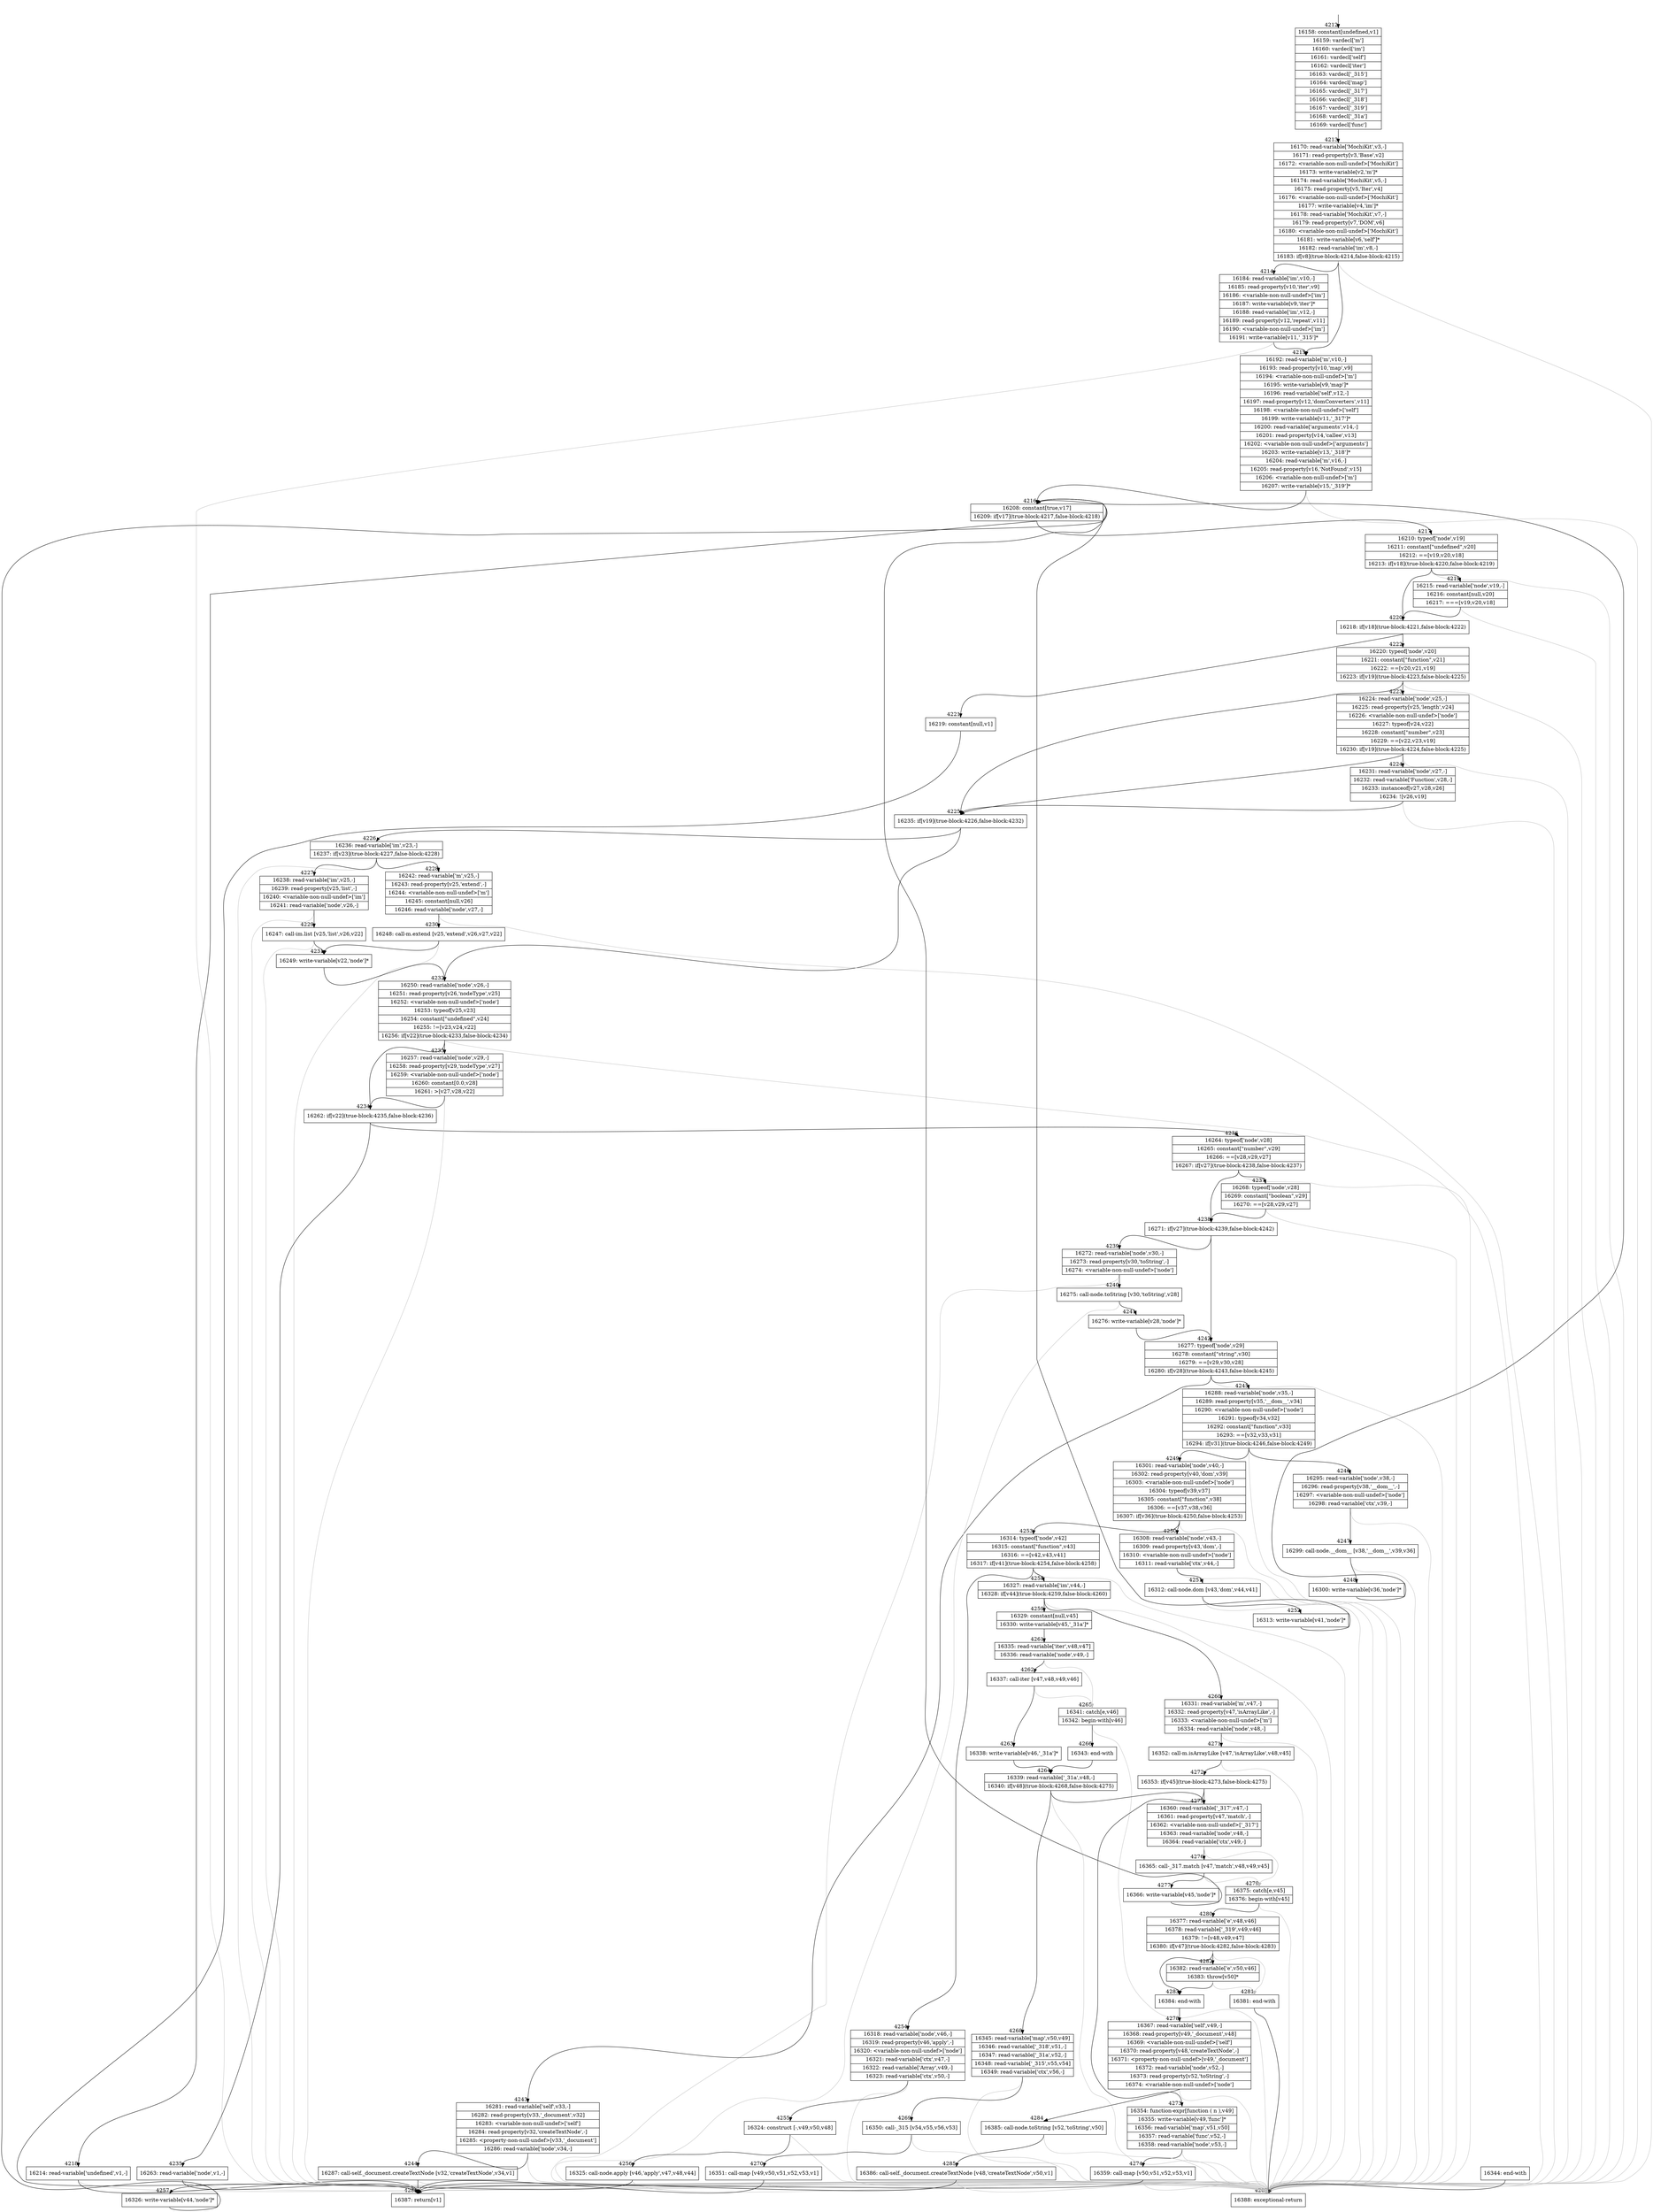 digraph {
rankdir="TD"
BB_entry320[shape=none,label=""];
BB_entry320 -> BB4212 [tailport=s, headport=n, headlabel="    4212"]
BB4212 [shape=record label="{16158: constant[undefined,v1]|16159: vardecl['m']|16160: vardecl['im']|16161: vardecl['self']|16162: vardecl['iter']|16163: vardecl['_315']|16164: vardecl['map']|16165: vardecl['_317']|16166: vardecl['_318']|16167: vardecl['_319']|16168: vardecl['_31a']|16169: vardecl['func']}" ] 
BB4212 -> BB4213 [tailport=s, headport=n, headlabel="      4213"]
BB4213 [shape=record label="{16170: read-variable['MochiKit',v3,-]|16171: read-property[v3,'Base',v2]|16172: \<variable-non-null-undef\>['MochiKit']|16173: write-variable[v2,'m']*|16174: read-variable['MochiKit',v5,-]|16175: read-property[v5,'Iter',v4]|16176: \<variable-non-null-undef\>['MochiKit']|16177: write-variable[v4,'im']*|16178: read-variable['MochiKit',v7,-]|16179: read-property[v7,'DOM',v6]|16180: \<variable-non-null-undef\>['MochiKit']|16181: write-variable[v6,'self']*|16182: read-variable['im',v8,-]|16183: if[v8](true-block:4214,false-block:4215)}" ] 
BB4213 -> BB4214 [tailport=s, headport=n, headlabel="      4214"]
BB4213 -> BB4215 [tailport=s, headport=n, headlabel="      4215"]
BB4213 -> BB4287 [tailport=s, headport=n, color=gray, headlabel="      4287"]
BB4214 [shape=record label="{16184: read-variable['im',v10,-]|16185: read-property[v10,'iter',v9]|16186: \<variable-non-null-undef\>['im']|16187: write-variable[v9,'iter']*|16188: read-variable['im',v12,-]|16189: read-property[v12,'repeat',v11]|16190: \<variable-non-null-undef\>['im']|16191: write-variable[v11,'_315']*}" ] 
BB4214 -> BB4215 [tailport=s, headport=n]
BB4214 -> BB4287 [tailport=s, headport=n, color=gray]
BB4215 [shape=record label="{16192: read-variable['m',v10,-]|16193: read-property[v10,'map',v9]|16194: \<variable-non-null-undef\>['m']|16195: write-variable[v9,'map']*|16196: read-variable['self',v12,-]|16197: read-property[v12,'domConverters',v11]|16198: \<variable-non-null-undef\>['self']|16199: write-variable[v11,'_317']*|16200: read-variable['arguments',v14,-]|16201: read-property[v14,'callee',v13]|16202: \<variable-non-null-undef\>['arguments']|16203: write-variable[v13,'_318']*|16204: read-variable['m',v16,-]|16205: read-property[v16,'NotFound',v15]|16206: \<variable-non-null-undef\>['m']|16207: write-variable[v15,'_319']*}" ] 
BB4215 -> BB4216 [tailport=s, headport=n, headlabel="      4216"]
BB4215 -> BB4287 [tailport=s, headport=n, color=gray]
BB4216 [shape=record label="{16208: constant[true,v17]|16209: if[v17](true-block:4217,false-block:4218)}" ] 
BB4216 -> BB4217 [tailport=s, headport=n, headlabel="      4217"]
BB4216 -> BB4218 [tailport=s, headport=n, headlabel="      4218"]
BB4217 [shape=record label="{16210: typeof['node',v19]|16211: constant[\"undefined\",v20]|16212: ==[v19,v20,v18]|16213: if[v18](true-block:4220,false-block:4219)}" ] 
BB4217 -> BB4220 [tailport=s, headport=n, headlabel="      4220"]
BB4217 -> BB4219 [tailport=s, headport=n, headlabel="      4219"]
BB4217 -> BB4287 [tailport=s, headport=n, color=gray]
BB4218 [shape=record label="{16214: read-variable['undefined',v1,-]}" ] 
BB4218 -> BB4286 [tailport=s, headport=n, headlabel="      4286"]
BB4218 -> BB4287 [tailport=s, headport=n, color=gray]
BB4219 [shape=record label="{16215: read-variable['node',v19,-]|16216: constant[null,v20]|16217: ===[v19,v20,v18]}" ] 
BB4219 -> BB4220 [tailport=s, headport=n]
BB4219 -> BB4287 [tailport=s, headport=n, color=gray]
BB4220 [shape=record label="{16218: if[v18](true-block:4221,false-block:4222)}" ] 
BB4220 -> BB4221 [tailport=s, headport=n, headlabel="      4221"]
BB4220 -> BB4222 [tailport=s, headport=n, headlabel="      4222"]
BB4221 [shape=record label="{16219: constant[null,v1]}" ] 
BB4221 -> BB4286 [tailport=s, headport=n]
BB4222 [shape=record label="{16220: typeof['node',v20]|16221: constant[\"function\",v21]|16222: ==[v20,v21,v19]|16223: if[v19](true-block:4223,false-block:4225)}" ] 
BB4222 -> BB4225 [tailport=s, headport=n, headlabel="      4225"]
BB4222 -> BB4223 [tailport=s, headport=n, headlabel="      4223"]
BB4222 -> BB4287 [tailport=s, headport=n, color=gray]
BB4223 [shape=record label="{16224: read-variable['node',v25,-]|16225: read-property[v25,'length',v24]|16226: \<variable-non-null-undef\>['node']|16227: typeof[v24,v22]|16228: constant[\"number\",v23]|16229: ==[v22,v23,v19]|16230: if[v19](true-block:4224,false-block:4225)}" ] 
BB4223 -> BB4225 [tailport=s, headport=n]
BB4223 -> BB4224 [tailport=s, headport=n, headlabel="      4224"]
BB4223 -> BB4287 [tailport=s, headport=n, color=gray]
BB4224 [shape=record label="{16231: read-variable['node',v27,-]|16232: read-variable['Function',v28,-]|16233: instanceof[v27,v28,v26]|16234: ![v26,v19]}" ] 
BB4224 -> BB4225 [tailport=s, headport=n]
BB4224 -> BB4287 [tailport=s, headport=n, color=gray]
BB4225 [shape=record label="{16235: if[v19](true-block:4226,false-block:4232)}" ] 
BB4225 -> BB4226 [tailport=s, headport=n, headlabel="      4226"]
BB4225 -> BB4232 [tailport=s, headport=n, headlabel="      4232"]
BB4226 [shape=record label="{16236: read-variable['im',v23,-]|16237: if[v23](true-block:4227,false-block:4228)}" ] 
BB4226 -> BB4227 [tailport=s, headport=n, headlabel="      4227"]
BB4226 -> BB4228 [tailport=s, headport=n, headlabel="      4228"]
BB4226 -> BB4287 [tailport=s, headport=n, color=gray]
BB4227 [shape=record label="{16238: read-variable['im',v25,-]|16239: read-property[v25,'list',-]|16240: \<variable-non-null-undef\>['im']|16241: read-variable['node',v26,-]}" ] 
BB4227 -> BB4229 [tailport=s, headport=n, headlabel="      4229"]
BB4227 -> BB4287 [tailport=s, headport=n, color=gray]
BB4228 [shape=record label="{16242: read-variable['m',v25,-]|16243: read-property[v25,'extend',-]|16244: \<variable-non-null-undef\>['m']|16245: constant[null,v26]|16246: read-variable['node',v27,-]}" ] 
BB4228 -> BB4230 [tailport=s, headport=n, headlabel="      4230"]
BB4228 -> BB4287 [tailport=s, headport=n, color=gray]
BB4229 [shape=record label="{16247: call-im.list [v25,'list',v26,v22]}" ] 
BB4229 -> BB4231 [tailport=s, headport=n, headlabel="      4231"]
BB4229 -> BB4287 [tailport=s, headport=n, color=gray]
BB4230 [shape=record label="{16248: call-m.extend [v25,'extend',v26,v27,v22]}" ] 
BB4230 -> BB4231 [tailport=s, headport=n]
BB4230 -> BB4287 [tailport=s, headport=n, color=gray]
BB4231 [shape=record label="{16249: write-variable[v22,'node']*}" ] 
BB4231 -> BB4232 [tailport=s, headport=n]
BB4232 [shape=record label="{16250: read-variable['node',v26,-]|16251: read-property[v26,'nodeType',v25]|16252: \<variable-non-null-undef\>['node']|16253: typeof[v25,v23]|16254: constant[\"undefined\",v24]|16255: !=[v23,v24,v22]|16256: if[v22](true-block:4233,false-block:4234)}" ] 
BB4232 -> BB4234 [tailport=s, headport=n, headlabel="      4234"]
BB4232 -> BB4233 [tailport=s, headport=n, headlabel="      4233"]
BB4232 -> BB4287 [tailport=s, headport=n, color=gray]
BB4233 [shape=record label="{16257: read-variable['node',v29,-]|16258: read-property[v29,'nodeType',v27]|16259: \<variable-non-null-undef\>['node']|16260: constant[0.0,v28]|16261: \>[v27,v28,v22]}" ] 
BB4233 -> BB4234 [tailport=s, headport=n]
BB4233 -> BB4287 [tailport=s, headport=n, color=gray]
BB4234 [shape=record label="{16262: if[v22](true-block:4235,false-block:4236)}" ] 
BB4234 -> BB4235 [tailport=s, headport=n, headlabel="      4235"]
BB4234 -> BB4236 [tailport=s, headport=n, headlabel="      4236"]
BB4235 [shape=record label="{16263: read-variable['node',v1,-]}" ] 
BB4235 -> BB4286 [tailport=s, headport=n]
BB4235 -> BB4287 [tailport=s, headport=n, color=gray]
BB4236 [shape=record label="{16264: typeof['node',v28]|16265: constant[\"number\",v29]|16266: ==[v28,v29,v27]|16267: if[v27](true-block:4238,false-block:4237)}" ] 
BB4236 -> BB4238 [tailport=s, headport=n, headlabel="      4238"]
BB4236 -> BB4237 [tailport=s, headport=n, headlabel="      4237"]
BB4236 -> BB4287 [tailport=s, headport=n, color=gray]
BB4237 [shape=record label="{16268: typeof['node',v28]|16269: constant[\"boolean\",v29]|16270: ==[v28,v29,v27]}" ] 
BB4237 -> BB4238 [tailport=s, headport=n]
BB4237 -> BB4287 [tailport=s, headport=n, color=gray]
BB4238 [shape=record label="{16271: if[v27](true-block:4239,false-block:4242)}" ] 
BB4238 -> BB4239 [tailport=s, headport=n, headlabel="      4239"]
BB4238 -> BB4242 [tailport=s, headport=n, headlabel="      4242"]
BB4239 [shape=record label="{16272: read-variable['node',v30,-]|16273: read-property[v30,'toString',-]|16274: \<variable-non-null-undef\>['node']}" ] 
BB4239 -> BB4240 [tailport=s, headport=n, headlabel="      4240"]
BB4239 -> BB4287 [tailport=s, headport=n, color=gray]
BB4240 [shape=record label="{16275: call-node.toString [v30,'toString',v28]}" ] 
BB4240 -> BB4241 [tailport=s, headport=n, headlabel="      4241"]
BB4240 -> BB4287 [tailport=s, headport=n, color=gray]
BB4241 [shape=record label="{16276: write-variable[v28,'node']*}" ] 
BB4241 -> BB4242 [tailport=s, headport=n]
BB4242 [shape=record label="{16277: typeof['node',v29]|16278: constant[\"string\",v30]|16279: ==[v29,v30,v28]|16280: if[v28](true-block:4243,false-block:4245)}" ] 
BB4242 -> BB4243 [tailport=s, headport=n, headlabel="      4243"]
BB4242 -> BB4245 [tailport=s, headport=n, headlabel="      4245"]
BB4242 -> BB4287 [tailport=s, headport=n, color=gray]
BB4243 [shape=record label="{16281: read-variable['self',v33,-]|16282: read-property[v33,'_document',v32]|16283: \<variable-non-null-undef\>['self']|16284: read-property[v32,'createTextNode',-]|16285: \<property-non-null-undef\>[v33,'_document']|16286: read-variable['node',v34,-]}" ] 
BB4243 -> BB4244 [tailport=s, headport=n, headlabel="      4244"]
BB4243 -> BB4287 [tailport=s, headport=n, color=gray]
BB4244 [shape=record label="{16287: call-self._document.createTextNode [v32,'createTextNode',v34,v1]}" ] 
BB4244 -> BB4286 [tailport=s, headport=n]
BB4244 -> BB4287 [tailport=s, headport=n, color=gray]
BB4245 [shape=record label="{16288: read-variable['node',v35,-]|16289: read-property[v35,'__dom__',v34]|16290: \<variable-non-null-undef\>['node']|16291: typeof[v34,v32]|16292: constant[\"function\",v33]|16293: ==[v32,v33,v31]|16294: if[v31](true-block:4246,false-block:4249)}" ] 
BB4245 -> BB4246 [tailport=s, headport=n, headlabel="      4246"]
BB4245 -> BB4249 [tailport=s, headport=n, headlabel="      4249"]
BB4245 -> BB4287 [tailport=s, headport=n, color=gray]
BB4246 [shape=record label="{16295: read-variable['node',v38,-]|16296: read-property[v38,'__dom__',-]|16297: \<variable-non-null-undef\>['node']|16298: read-variable['ctx',v39,-]}" ] 
BB4246 -> BB4247 [tailport=s, headport=n, headlabel="      4247"]
BB4246 -> BB4287 [tailport=s, headport=n, color=gray]
BB4247 [shape=record label="{16299: call-node.__dom__ [v38,'__dom__',v39,v36]}" ] 
BB4247 -> BB4248 [tailport=s, headport=n, headlabel="      4248"]
BB4247 -> BB4287 [tailport=s, headport=n, color=gray]
BB4248 [shape=record label="{16300: write-variable[v36,'node']*}" ] 
BB4248 -> BB4216 [tailport=s, headport=n]
BB4249 [shape=record label="{16301: read-variable['node',v40,-]|16302: read-property[v40,'dom',v39]|16303: \<variable-non-null-undef\>['node']|16304: typeof[v39,v37]|16305: constant[\"function\",v38]|16306: ==[v37,v38,v36]|16307: if[v36](true-block:4250,false-block:4253)}" ] 
BB4249 -> BB4250 [tailport=s, headport=n, headlabel="      4250"]
BB4249 -> BB4253 [tailport=s, headport=n, headlabel="      4253"]
BB4249 -> BB4287 [tailport=s, headport=n, color=gray]
BB4250 [shape=record label="{16308: read-variable['node',v43,-]|16309: read-property[v43,'dom',-]|16310: \<variable-non-null-undef\>['node']|16311: read-variable['ctx',v44,-]}" ] 
BB4250 -> BB4251 [tailport=s, headport=n, headlabel="      4251"]
BB4250 -> BB4287 [tailport=s, headport=n, color=gray]
BB4251 [shape=record label="{16312: call-node.dom [v43,'dom',v44,v41]}" ] 
BB4251 -> BB4252 [tailport=s, headport=n, headlabel="      4252"]
BB4251 -> BB4287 [tailport=s, headport=n, color=gray]
BB4252 [shape=record label="{16313: write-variable[v41,'node']*}" ] 
BB4252 -> BB4216 [tailport=s, headport=n]
BB4253 [shape=record label="{16314: typeof['node',v42]|16315: constant[\"function\",v43]|16316: ==[v42,v43,v41]|16317: if[v41](true-block:4254,false-block:4258)}" ] 
BB4253 -> BB4254 [tailport=s, headport=n, headlabel="      4254"]
BB4253 -> BB4258 [tailport=s, headport=n, headlabel="      4258"]
BB4253 -> BB4287 [tailport=s, headport=n, color=gray]
BB4254 [shape=record label="{16318: read-variable['node',v46,-]|16319: read-property[v46,'apply',-]|16320: \<variable-non-null-undef\>['node']|16321: read-variable['ctx',v47,-]|16322: read-variable['Array',v49,-]|16323: read-variable['ctx',v50,-]}" ] 
BB4254 -> BB4255 [tailport=s, headport=n, headlabel="      4255"]
BB4254 -> BB4287 [tailport=s, headport=n, color=gray]
BB4255 [shape=record label="{16324: construct [-,v49,v50,v48]}" ] 
BB4255 -> BB4256 [tailport=s, headport=n, headlabel="      4256"]
BB4255 -> BB4287 [tailport=s, headport=n, color=gray]
BB4256 [shape=record label="{16325: call-node.apply [v46,'apply',v47,v48,v44]}" ] 
BB4256 -> BB4257 [tailport=s, headport=n, headlabel="      4257"]
BB4256 -> BB4287 [tailport=s, headport=n, color=gray]
BB4257 [shape=record label="{16326: write-variable[v44,'node']*}" ] 
BB4257 -> BB4216 [tailport=s, headport=n]
BB4258 [shape=record label="{16327: read-variable['im',v44,-]|16328: if[v44](true-block:4259,false-block:4260)}" ] 
BB4258 -> BB4259 [tailport=s, headport=n, headlabel="      4259"]
BB4258 -> BB4260 [tailport=s, headport=n, headlabel="      4260"]
BB4258 -> BB4287 [tailport=s, headport=n, color=gray]
BB4259 [shape=record label="{16329: constant[null,v45]|16330: write-variable[v45,'_31a']*}" ] 
BB4259 -> BB4261 [tailport=s, headport=n, headlabel="      4261"]
BB4260 [shape=record label="{16331: read-variable['m',v47,-]|16332: read-property[v47,'isArrayLike',-]|16333: \<variable-non-null-undef\>['m']|16334: read-variable['node',v48,-]}" ] 
BB4260 -> BB4271 [tailport=s, headport=n, headlabel="      4271"]
BB4260 -> BB4287 [tailport=s, headport=n, color=gray]
BB4261 [shape=record label="{16335: read-variable['iter',v48,v47]|16336: read-variable['node',v49,-]}" ] 
BB4261 -> BB4262 [tailport=s, headport=n, headlabel="      4262"]
BB4261 -> BB4265 [tailport=s, headport=n, color=gray, headlabel="      4265"]
BB4262 [shape=record label="{16337: call-iter [v47,v48,v49,v46]}" ] 
BB4262 -> BB4263 [tailport=s, headport=n, headlabel="      4263"]
BB4262 -> BB4265 [tailport=s, headport=n, color=gray]
BB4263 [shape=record label="{16338: write-variable[v46,'_31a']*}" ] 
BB4263 -> BB4264 [tailport=s, headport=n, headlabel="      4264"]
BB4264 [shape=record label="{16339: read-variable['_31a',v48,-]|16340: if[v48](true-block:4268,false-block:4275)}" ] 
BB4264 -> BB4268 [tailport=s, headport=n, headlabel="      4268"]
BB4264 -> BB4275 [tailport=s, headport=n, headlabel="      4275"]
BB4264 -> BB4287 [tailport=s, headport=n, color=gray]
BB4265 [shape=record label="{16341: catch[e,v46]|16342: begin-with[v46]}" ] 
BB4265 -> BB4266 [tailport=s, headport=n, headlabel="      4266"]
BB4265 -> BB4287 [tailport=s, headport=n, color=gray]
BB4266 [shape=record label="{16343: end-with}" ] 
BB4266 -> BB4264 [tailport=s, headport=n]
BB4267 [shape=record label="{16344: end-with}" ] 
BB4267 -> BB4287 [tailport=s, headport=n]
BB4268 [shape=record label="{16345: read-variable['map',v50,v49]|16346: read-variable['_318',v51,-]|16347: read-variable['_31a',v52,-]|16348: read-variable['_315',v55,v54]|16349: read-variable['ctx',v56,-]}" ] 
BB4268 -> BB4269 [tailport=s, headport=n, headlabel="      4269"]
BB4268 -> BB4287 [tailport=s, headport=n, color=gray]
BB4269 [shape=record label="{16350: call-_315 [v54,v55,v56,v53]}" ] 
BB4269 -> BB4270 [tailport=s, headport=n, headlabel="      4270"]
BB4269 -> BB4287 [tailport=s, headport=n, color=gray]
BB4270 [shape=record label="{16351: call-map [v49,v50,v51,v52,v53,v1]}" ] 
BB4270 -> BB4286 [tailport=s, headport=n]
BB4270 -> BB4287 [tailport=s, headport=n, color=gray]
BB4271 [shape=record label="{16352: call-m.isArrayLike [v47,'isArrayLike',v48,v45]}" ] 
BB4271 -> BB4272 [tailport=s, headport=n, headlabel="      4272"]
BB4271 -> BB4287 [tailport=s, headport=n, color=gray]
BB4272 [shape=record label="{16353: if[v45](true-block:4273,false-block:4275)}" ] 
BB4272 -> BB4273 [tailport=s, headport=n, headlabel="      4273"]
BB4272 -> BB4275 [tailport=s, headport=n]
BB4273 [shape=record label="{16354: function-expr[function ( n ),v49]|16355: write-variable[v49,'func']*|16356: read-variable['map',v51,v50]|16357: read-variable['func',v52,-]|16358: read-variable['node',v53,-]}" ] 
BB4273 -> BB4274 [tailport=s, headport=n, headlabel="      4274"]
BB4273 -> BB4287 [tailport=s, headport=n, color=gray]
BB4274 [shape=record label="{16359: call-map [v50,v51,v52,v53,v1]}" ] 
BB4274 -> BB4286 [tailport=s, headport=n]
BB4274 -> BB4287 [tailport=s, headport=n, color=gray]
BB4275 [shape=record label="{16360: read-variable['_317',v47,-]|16361: read-property[v47,'match',-]|16362: \<variable-non-null-undef\>['_317']|16363: read-variable['node',v48,-]|16364: read-variable['ctx',v49,-]}" ] 
BB4275 -> BB4276 [tailport=s, headport=n, headlabel="      4276"]
BB4275 -> BB4279 [tailport=s, headport=n, color=gray, headlabel="      4279"]
BB4276 [shape=record label="{16365: call-_317.match [v47,'match',v48,v49,v45]}" ] 
BB4276 -> BB4277 [tailport=s, headport=n, headlabel="      4277"]
BB4276 -> BB4279 [tailport=s, headport=n, color=gray]
BB4277 [shape=record label="{16366: write-variable[v45,'node']*}" ] 
BB4277 -> BB4216 [tailport=s, headport=n]
BB4278 [shape=record label="{16367: read-variable['self',v49,-]|16368: read-property[v49,'_document',v48]|16369: \<variable-non-null-undef\>['self']|16370: read-property[v48,'createTextNode',-]|16371: \<property-non-null-undef\>[v49,'_document']|16372: read-variable['node',v52,-]|16373: read-property[v52,'toString',-]|16374: \<variable-non-null-undef\>['node']}" ] 
BB4278 -> BB4284 [tailport=s, headport=n, headlabel="      4284"]
BB4278 -> BB4287 [tailport=s, headport=n, color=gray]
BB4279 [shape=record label="{16375: catch[e,v45]|16376: begin-with[v45]}" ] 
BB4279 -> BB4280 [tailport=s, headport=n, headlabel="      4280"]
BB4279 -> BB4287 [tailport=s, headport=n, color=gray]
BB4280 [shape=record label="{16377: read-variable['e',v48,v46]|16378: read-variable['_319',v49,v46]|16379: !=[v48,v49,v47]|16380: if[v47](true-block:4282,false-block:4283)}" ] 
BB4280 -> BB4282 [tailport=s, headport=n, headlabel="      4282"]
BB4280 -> BB4283 [tailport=s, headport=n, headlabel="      4283"]
BB4280 -> BB4281 [tailport=s, headport=n, color=gray, headlabel="      4281"]
BB4281 [shape=record label="{16381: end-with}" ] 
BB4281 -> BB4287 [tailport=s, headport=n]
BB4282 [shape=record label="{16382: read-variable['e',v50,v46]|16383: throw[v50]*}" ] 
BB4282 -> BB4283 [tailport=s, headport=n]
BB4282 -> BB4281 [tailport=s, headport=n, color=gray]
BB4283 [shape=record label="{16384: end-with}" ] 
BB4283 -> BB4278 [tailport=s, headport=n, headlabel="      4278"]
BB4284 [shape=record label="{16385: call-node.toString [v52,'toString',v50]}" ] 
BB4284 -> BB4285 [tailport=s, headport=n, headlabel="      4285"]
BB4284 -> BB4287 [tailport=s, headport=n, color=gray]
BB4285 [shape=record label="{16386: call-self._document.createTextNode [v48,'createTextNode',v50,v1]}" ] 
BB4285 -> BB4286 [tailport=s, headport=n]
BB4285 -> BB4287 [tailport=s, headport=n, color=gray]
BB4286 [shape=record label="{16387: return[v1]}" ] 
BB4287 [shape=record label="{16388: exceptional-return}" ] 
//#$~ 2928
}
